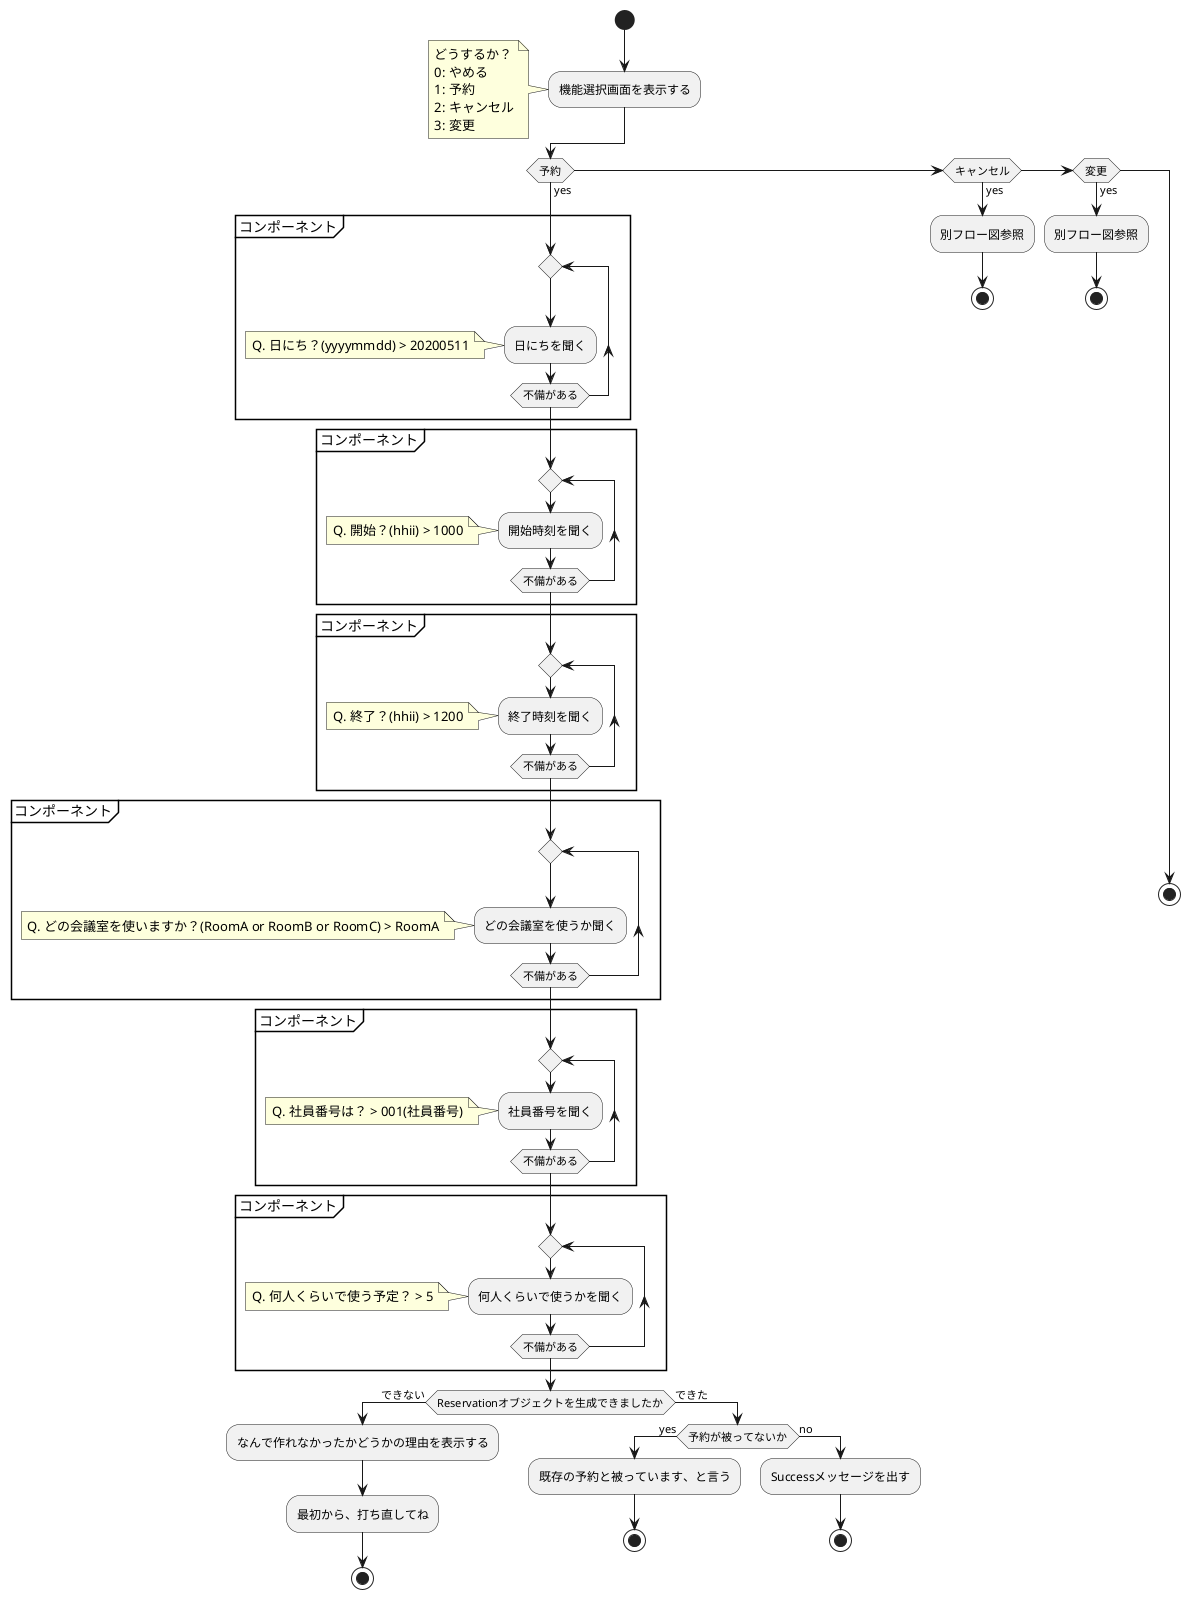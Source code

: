 @startuml

title  アプリフロー図: 会議室を予約する


top to bottom direction

@startuml
start
:機能選択画面を表示する;
note left
どうするか？
0: やめる
1: 予約
2: キャンセル
3: 変更
end note

if (予約) then (yes)
  partition コンポーネント {
      repeat
      :日にちを聞く;
      repeat while (不備がある)
      note left
      Q. 日にち？(yyyymmdd) > 20200511
      end note
  }
  partition コンポーネント {
      repeat
      :開始時刻を聞く;
      repeat while (不備がある)
      note left
      Q. 開始？(hhii) > 1000
      end note
  }
  partition コンポーネント {
      repeat
      :終了時刻を聞く;
      repeat while (不備がある)
      note left
      Q. 終了？(hhii) > 1200
      end note
  }
  partition コンポーネント {
      repeat
      :どの会議室を使うか聞く;
      repeat while (不備がある)
      note left
      Q. どの会議室を使いますか？(RoomA or RoomB or RoomC) > RoomA
      end note
  }
  partition コンポーネント {
      repeat
      :社員番号を聞く;
      repeat while (不備がある)
      note left
      Q. 社員番号は？ > 001(社員番号)
      end note
  }
  partition コンポーネント {
      repeat
      :何人くらいで使うかを聞く;
      repeat while (不備がある)
      note left
      Q. 何人くらいで使う予定？ > 5
      end note
  }
  if (Reservationオブジェクトを生成できましたか) then (できない)
    :なんで作れなかったかどうかの理由を表示する;
    :最初から、打ち直してね;
    stop
  else (できた)
    if (予約が被ってないか) then (yes)
        :既存の予約と被っています、と言う;
        stop
    else (no)
        :Successメッセージを出す;
        stop
    endif
  endif
elseif (キャンセル) then (yes)
  :別フロー図参照;
  stop
elseif (変更) then (yes)
  :別フロー図参照;
  stop
  else
  stop
endif
@enduml

